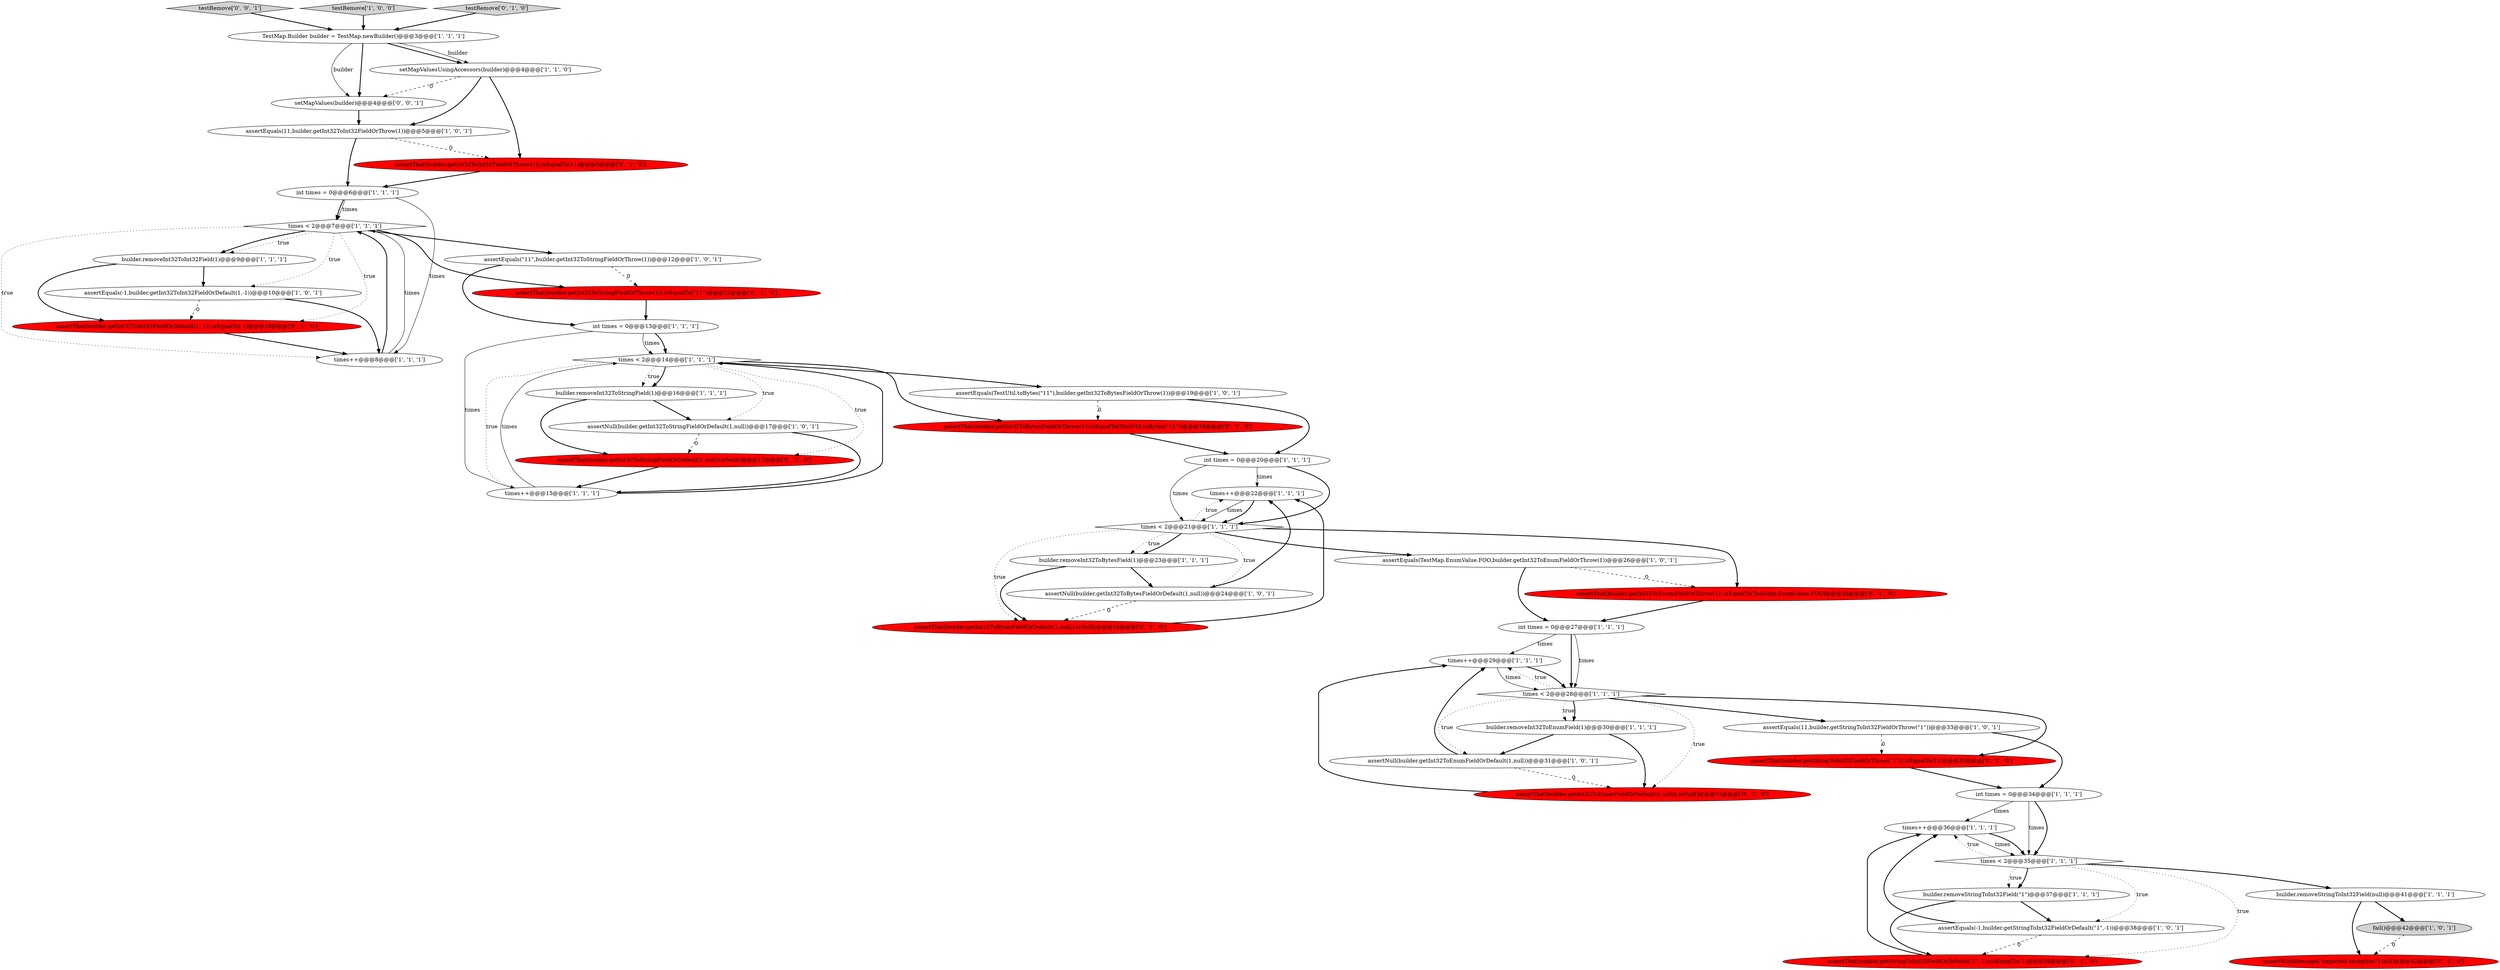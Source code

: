 digraph {
11 [style = filled, label = "int times = 0@@@13@@@['1', '1', '1']", fillcolor = white, shape = ellipse image = "AAA0AAABBB1BBB"];
13 [style = filled, label = "assertEquals(11,builder.getInt32ToInt32FieldOrThrow(1))@@@5@@@['1', '0', '1']", fillcolor = white, shape = ellipse image = "AAA0AAABBB1BBB"];
19 [style = filled, label = "int times = 0@@@27@@@['1', '1', '1']", fillcolor = white, shape = ellipse image = "AAA0AAABBB1BBB"];
25 [style = filled, label = "builder.removeInt32ToEnumField(1)@@@30@@@['1', '1', '1']", fillcolor = white, shape = ellipse image = "AAA0AAABBB1BBB"];
46 [style = filled, label = "assertThat(builder.getInt32ToBytesFieldOrDefault(1,null)).isNull()@@@24@@@['0', '1', '0']", fillcolor = red, shape = ellipse image = "AAA1AAABBB2BBB"];
7 [style = filled, label = "assertNull(builder.getInt32ToBytesFieldOrDefault(1,null))@@@24@@@['1', '0', '1']", fillcolor = white, shape = ellipse image = "AAA0AAABBB1BBB"];
20 [style = filled, label = "int times = 0@@@6@@@['1', '1', '1']", fillcolor = white, shape = ellipse image = "AAA0AAABBB1BBB"];
22 [style = filled, label = "assertNull(builder.getInt32ToEnumFieldOrDefault(1,null))@@@31@@@['1', '0', '1']", fillcolor = white, shape = ellipse image = "AAA0AAABBB1BBB"];
41 [style = filled, label = "assertThat(builder.getInt32ToEnumFieldOrDefault(1,null)).isNull()@@@31@@@['0', '1', '0']", fillcolor = red, shape = ellipse image = "AAA1AAABBB2BBB"];
1 [style = filled, label = "setMapValuesUsingAccessors(builder)@@@4@@@['1', '1', '0']", fillcolor = white, shape = ellipse image = "AAA0AAABBB1BBB"];
23 [style = filled, label = "times++@@@36@@@['1', '1', '1']", fillcolor = white, shape = ellipse image = "AAA0AAABBB1BBB"];
48 [style = filled, label = "testRemove['0', '0', '1']", fillcolor = lightgray, shape = diamond image = "AAA0AAABBB3BBB"];
28 [style = filled, label = "assertEquals(11,builder.getStringToInt32FieldOrThrow(\"1\"))@@@33@@@['1', '0', '1']", fillcolor = white, shape = ellipse image = "AAA0AAABBB1BBB"];
9 [style = filled, label = "testRemove['1', '0', '0']", fillcolor = lightgray, shape = diamond image = "AAA0AAABBB1BBB"];
34 [style = filled, label = "times < 2@@@35@@@['1', '1', '1']", fillcolor = white, shape = diamond image = "AAA0AAABBB1BBB"];
16 [style = filled, label = "times++@@@8@@@['1', '1', '1']", fillcolor = white, shape = ellipse image = "AAA0AAABBB1BBB"];
29 [style = filled, label = "times < 2@@@14@@@['1', '1', '1']", fillcolor = white, shape = diamond image = "AAA0AAABBB1BBB"];
30 [style = filled, label = "builder.removeStringToInt32Field(null)@@@41@@@['1', '1', '1']", fillcolor = white, shape = ellipse image = "AAA0AAABBB1BBB"];
2 [style = filled, label = "assertEquals(\"11\",builder.getInt32ToStringFieldOrThrow(1))@@@12@@@['1', '0', '1']", fillcolor = white, shape = ellipse image = "AAA0AAABBB1BBB"];
26 [style = filled, label = "int times = 0@@@20@@@['1', '1', '1']", fillcolor = white, shape = ellipse image = "AAA0AAABBB1BBB"];
38 [style = filled, label = "testRemove['0', '1', '0']", fillcolor = lightgray, shape = diamond image = "AAA0AAABBB2BBB"];
47 [style = filled, label = "setMapValues(builder)@@@4@@@['0', '0', '1']", fillcolor = white, shape = ellipse image = "AAA0AAABBB3BBB"];
15 [style = filled, label = "assertEquals(TestUtil.toBytes(\"11\"),builder.getInt32ToBytesFieldOrThrow(1))@@@19@@@['1', '0', '1']", fillcolor = white, shape = ellipse image = "AAA0AAABBB1BBB"];
31 [style = filled, label = "builder.removeStringToInt32Field(\"1\")@@@37@@@['1', '1', '1']", fillcolor = white, shape = ellipse image = "AAA0AAABBB1BBB"];
33 [style = filled, label = "assertEquals(-1,builder.getStringToInt32FieldOrDefault(\"1\",-1))@@@38@@@['1', '0', '1']", fillcolor = white, shape = ellipse image = "AAA0AAABBB1BBB"];
3 [style = filled, label = "TestMap.Builder builder = TestMap.newBuilder()@@@3@@@['1', '1', '1']", fillcolor = white, shape = ellipse image = "AAA0AAABBB1BBB"];
17 [style = filled, label = "builder.removeInt32ToBytesField(1)@@@23@@@['1', '1', '1']", fillcolor = white, shape = ellipse image = "AAA0AAABBB1BBB"];
32 [style = filled, label = "times++@@@22@@@['1', '1', '1']", fillcolor = white, shape = ellipse image = "AAA0AAABBB1BBB"];
44 [style = filled, label = "assertThat(builder.getInt32ToStringFieldOrThrow(1)).isEqualTo(\"11\")@@@12@@@['0', '1', '0']", fillcolor = red, shape = ellipse image = "AAA1AAABBB2BBB"];
10 [style = filled, label = "assertEquals(TestMap.EnumValue.FOO,builder.getInt32ToEnumFieldOrThrow(1))@@@26@@@['1', '0', '1']", fillcolor = white, shape = ellipse image = "AAA0AAABBB1BBB"];
24 [style = filled, label = "builder.removeInt32ToStringField(1)@@@16@@@['1', '1', '1']", fillcolor = white, shape = ellipse image = "AAA0AAABBB1BBB"];
0 [style = filled, label = "times++@@@29@@@['1', '1', '1']", fillcolor = white, shape = ellipse image = "AAA0AAABBB1BBB"];
21 [style = filled, label = "times < 2@@@21@@@['1', '1', '1']", fillcolor = white, shape = diamond image = "AAA0AAABBB1BBB"];
36 [style = filled, label = "assertThat(builder.getStringToInt32FieldOrDefault(\"1\",-1)).isEqualTo(-1)@@@38@@@['0', '1', '0']", fillcolor = red, shape = ellipse image = "AAA1AAABBB2BBB"];
45 [style = filled, label = "assertThat(builder.getInt32ToEnumFieldOrThrow(1)).isEqualTo(TestMap.EnumValue.FOO)@@@26@@@['0', '1', '0']", fillcolor = red, shape = ellipse image = "AAA1AAABBB2BBB"];
14 [style = filled, label = "assertNull(builder.getInt32ToStringFieldOrDefault(1,null))@@@17@@@['1', '0', '1']", fillcolor = white, shape = ellipse image = "AAA0AAABBB1BBB"];
37 [style = filled, label = "assertThat(builder.getInt32ToInt32FieldOrDefault(1,-1)).isEqualTo(-1)@@@10@@@['0', '1', '0']", fillcolor = red, shape = ellipse image = "AAA1AAABBB2BBB"];
42 [style = filled, label = "assertWithMessage(\"expected exception\").fail()@@@42@@@['0', '1', '0']", fillcolor = red, shape = ellipse image = "AAA1AAABBB2BBB"];
27 [style = filled, label = "times < 2@@@7@@@['1', '1', '1']", fillcolor = white, shape = diamond image = "AAA0AAABBB1BBB"];
35 [style = filled, label = "assertThat(builder.getStringToInt32FieldOrThrow(\"1\")).isEqualTo(11)@@@33@@@['0', '1', '0']", fillcolor = red, shape = ellipse image = "AAA1AAABBB2BBB"];
43 [style = filled, label = "assertThat(builder.getInt32ToStringFieldOrDefault(1,null)).isNull()@@@17@@@['0', '1', '0']", fillcolor = red, shape = ellipse image = "AAA1AAABBB2BBB"];
39 [style = filled, label = "assertThat(builder.getInt32ToInt32FieldOrThrow(1)).isEqualTo(11)@@@5@@@['0', '1', '0']", fillcolor = red, shape = ellipse image = "AAA1AAABBB2BBB"];
12 [style = filled, label = "times++@@@15@@@['1', '1', '1']", fillcolor = white, shape = ellipse image = "AAA0AAABBB1BBB"];
5 [style = filled, label = "fail()@@@42@@@['1', '0', '1']", fillcolor = lightgray, shape = ellipse image = "AAA0AAABBB1BBB"];
6 [style = filled, label = "int times = 0@@@34@@@['1', '1', '1']", fillcolor = white, shape = ellipse image = "AAA0AAABBB1BBB"];
4 [style = filled, label = "builder.removeInt32ToInt32Field(1)@@@9@@@['1', '1', '1']", fillcolor = white, shape = ellipse image = "AAA0AAABBB1BBB"];
18 [style = filled, label = "assertEquals(-1,builder.getInt32ToInt32FieldOrDefault(1,-1))@@@10@@@['1', '0', '1']", fillcolor = white, shape = ellipse image = "AAA0AAABBB1BBB"];
8 [style = filled, label = "times < 2@@@28@@@['1', '1', '1']", fillcolor = white, shape = diamond image = "AAA0AAABBB1BBB"];
40 [style = filled, label = "assertThat(builder.getInt32ToBytesFieldOrThrow(1)).isEqualTo(TestUtil.toBytes(\"11\"))@@@19@@@['0', '1', '0']", fillcolor = red, shape = ellipse image = "AAA1AAABBB2BBB"];
21->10 [style = bold, label=""];
29->15 [style = bold, label=""];
32->21 [style = solid, label="times"];
7->32 [style = bold, label=""];
28->6 [style = bold, label=""];
41->0 [style = bold, label=""];
48->3 [style = bold, label=""];
29->43 [style = dotted, label="true"];
25->22 [style = bold, label=""];
20->27 [style = solid, label="times"];
10->19 [style = bold, label=""];
27->44 [style = bold, label=""];
11->29 [style = bold, label=""];
11->12 [style = solid, label="times"];
24->43 [style = bold, label=""];
15->40 [style = dashed, label="0"];
1->13 [style = bold, label=""];
20->27 [style = bold, label=""];
34->23 [style = dotted, label="true"];
3->47 [style = solid, label="builder"];
22->0 [style = bold, label=""];
29->14 [style = dotted, label="true"];
21->7 [style = dotted, label="true"];
0->8 [style = bold, label=""];
8->22 [style = dotted, label="true"];
40->26 [style = bold, label=""];
8->0 [style = dotted, label="true"];
27->18 [style = dotted, label="true"];
27->2 [style = bold, label=""];
22->41 [style = dashed, label="0"];
26->32 [style = solid, label="times"];
8->28 [style = bold, label=""];
30->42 [style = bold, label=""];
6->34 [style = solid, label="times"];
34->31 [style = bold, label=""];
4->18 [style = bold, label=""];
21->32 [style = dotted, label="true"];
21->17 [style = dotted, label="true"];
33->23 [style = bold, label=""];
21->45 [style = bold, label=""];
34->31 [style = dotted, label="true"];
12->29 [style = bold, label=""];
1->47 [style = dashed, label="0"];
43->12 [style = bold, label=""];
31->33 [style = bold, label=""];
18->37 [style = dashed, label="0"];
0->8 [style = solid, label="times"];
29->40 [style = bold, label=""];
39->20 [style = bold, label=""];
37->16 [style = bold, label=""];
10->45 [style = dashed, label="0"];
1->39 [style = bold, label=""];
8->25 [style = dotted, label="true"];
17->46 [style = bold, label=""];
16->27 [style = bold, label=""];
3->1 [style = bold, label=""];
6->34 [style = bold, label=""];
21->46 [style = dotted, label="true"];
23->34 [style = solid, label="times"];
25->41 [style = bold, label=""];
34->36 [style = dotted, label="true"];
5->42 [style = dashed, label="0"];
31->36 [style = bold, label=""];
3->47 [style = bold, label=""];
8->41 [style = dotted, label="true"];
6->23 [style = solid, label="times"];
11->29 [style = solid, label="times"];
27->37 [style = dotted, label="true"];
47->13 [style = bold, label=""];
8->35 [style = bold, label=""];
38->3 [style = bold, label=""];
27->4 [style = dotted, label="true"];
20->16 [style = solid, label="times"];
26->21 [style = bold, label=""];
13->39 [style = dashed, label="0"];
19->0 [style = solid, label="times"];
7->46 [style = dashed, label="0"];
30->5 [style = bold, label=""];
34->33 [style = dotted, label="true"];
9->3 [style = bold, label=""];
46->32 [style = bold, label=""];
29->24 [style = dotted, label="true"];
2->11 [style = bold, label=""];
27->16 [style = dotted, label="true"];
18->16 [style = bold, label=""];
32->21 [style = bold, label=""];
35->6 [style = bold, label=""];
16->27 [style = solid, label="times"];
12->29 [style = solid, label="times"];
29->12 [style = dotted, label="true"];
28->35 [style = dashed, label="0"];
34->30 [style = bold, label=""];
19->8 [style = bold, label=""];
24->14 [style = bold, label=""];
15->26 [style = bold, label=""];
17->7 [style = bold, label=""];
27->4 [style = bold, label=""];
14->43 [style = dashed, label="0"];
19->8 [style = solid, label="times"];
36->23 [style = bold, label=""];
4->37 [style = bold, label=""];
45->19 [style = bold, label=""];
33->36 [style = dashed, label="0"];
14->12 [style = bold, label=""];
23->34 [style = bold, label=""];
44->11 [style = bold, label=""];
26->21 [style = solid, label="times"];
29->24 [style = bold, label=""];
3->1 [style = solid, label="builder"];
21->17 [style = bold, label=""];
8->25 [style = bold, label=""];
2->44 [style = dashed, label="0"];
13->20 [style = bold, label=""];
}
